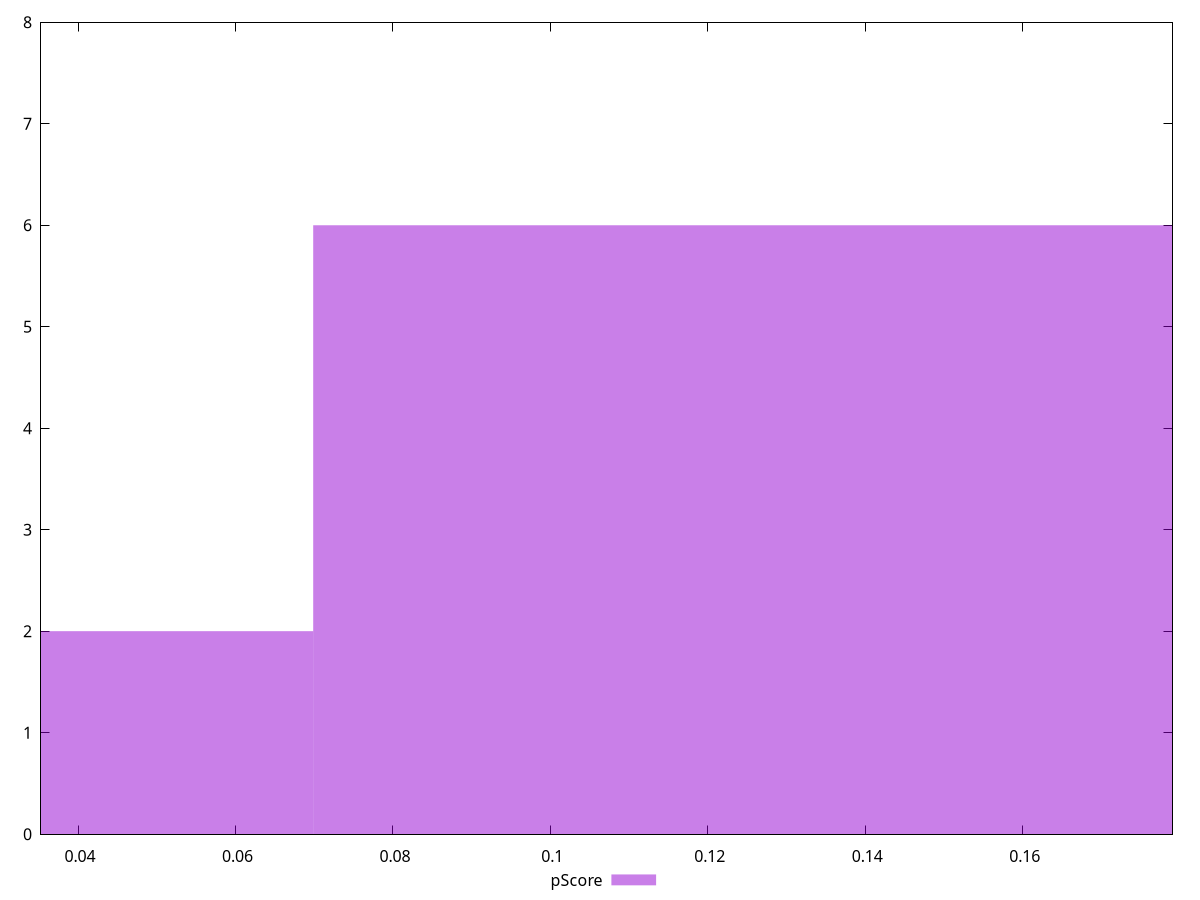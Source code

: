 reset

$pScore <<EOF
0 2
0.13975553558775622 6
EOF

set key outside below
set boxwidth 0.13975553558775622
set xrange [0.03529983417499377:0.17903775230476648]
set yrange [0:8]
set trange [0:8]
set style fill transparent solid 0.5 noborder
set terminal svg size 640, 490 enhanced background rgb 'white'
set output "report/report_00029_2021-02-24T13-36-40.390Z/speed-index/samples/astro/pScore/histogram.svg"

plot $pScore title "pScore" with boxes

reset
